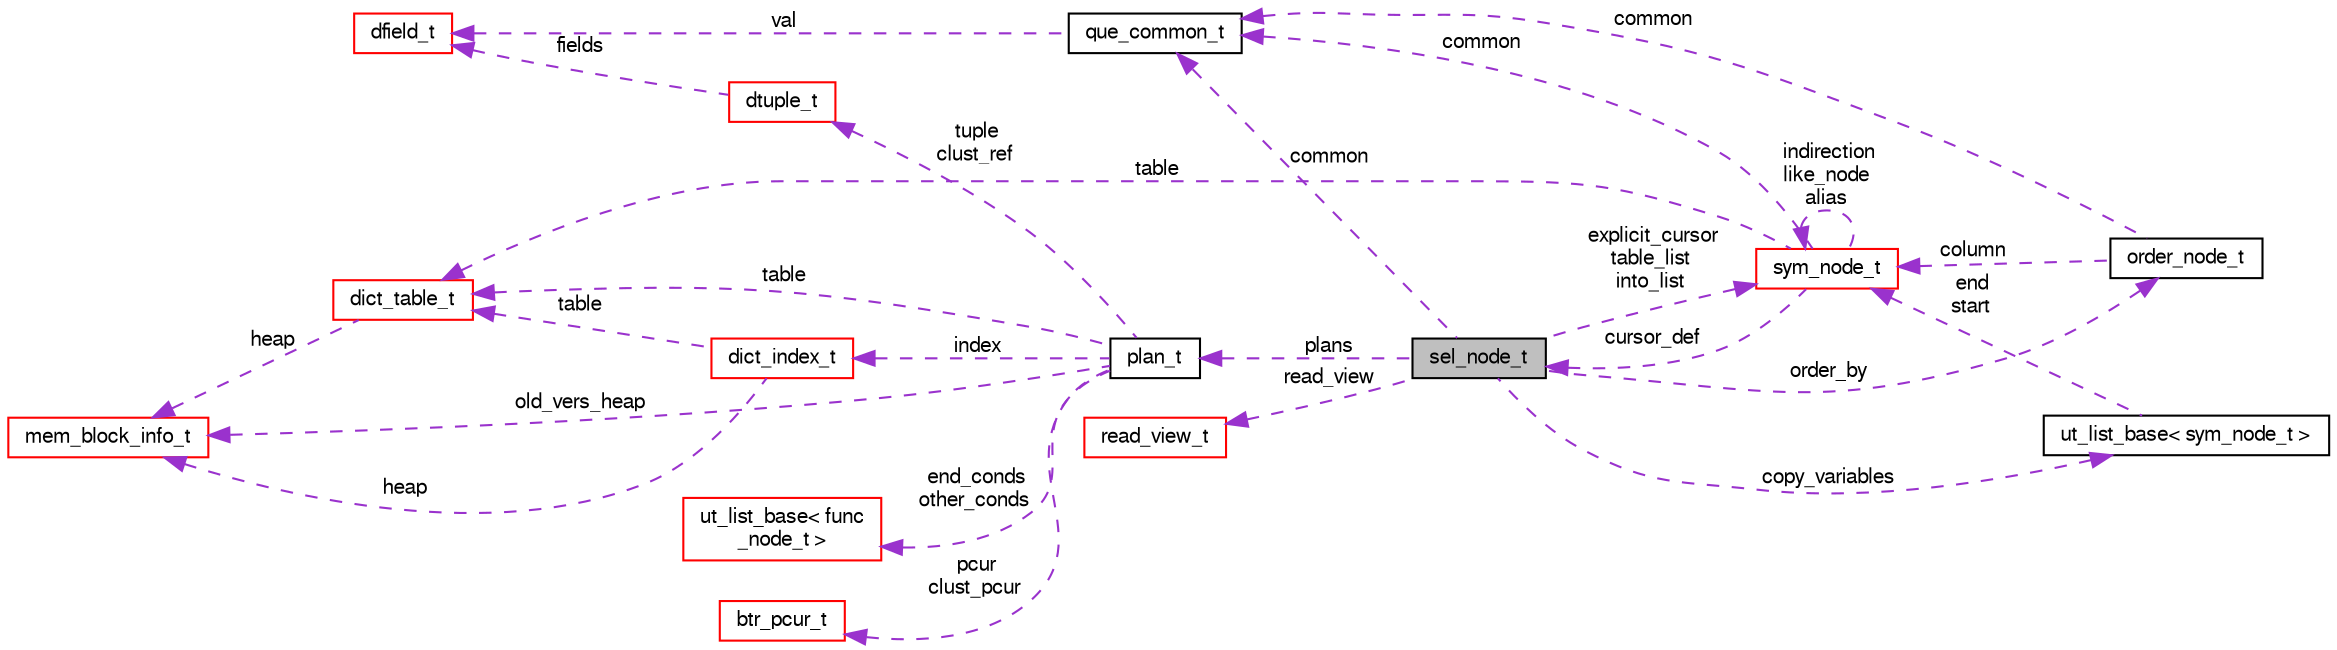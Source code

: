 digraph "sel_node_t"
{
  bgcolor="transparent";
  edge [fontname="FreeSans",fontsize="10",labelfontname="FreeSans",labelfontsize="10"];
  node [fontname="FreeSans",fontsize="10",shape=record];
  rankdir="LR";
  Node1 [label="sel_node_t",height=0.2,width=0.4,color="black", fillcolor="grey75", style="filled" fontcolor="black"];
  Node2 -> Node1 [dir="back",color="darkorchid3",fontsize="10",style="dashed",label=" common" ,fontname="FreeSans"];
  Node2 [label="que_common_t",height=0.2,width=0.4,color="black",URL="$structque__common__t.html"];
  Node3 -> Node2 [dir="back",color="darkorchid3",fontsize="10",style="dashed",label=" val" ,fontname="FreeSans"];
  Node3 [label="dfield_t",height=0.2,width=0.4,color="red",URL="$structdfield__t.html"];
  Node4 -> Node1 [dir="back",color="darkorchid3",fontsize="10",style="dashed",label=" order_by" ,fontname="FreeSans"];
  Node4 [label="order_node_t",height=0.2,width=0.4,color="black",URL="$structorder__node__t.html"];
  Node2 -> Node4 [dir="back",color="darkorchid3",fontsize="10",style="dashed",label=" common" ,fontname="FreeSans"];
  Node5 -> Node4 [dir="back",color="darkorchid3",fontsize="10",style="dashed",label=" column" ,fontname="FreeSans"];
  Node5 [label="sym_node_t",height=0.2,width=0.4,color="red",URL="$structsym__node__t.html"];
  Node2 -> Node5 [dir="back",color="darkorchid3",fontsize="10",style="dashed",label=" common" ,fontname="FreeSans"];
  Node6 -> Node5 [dir="back",color="darkorchid3",fontsize="10",style="dashed",label=" table" ,fontname="FreeSans"];
  Node6 [label="dict_table_t",height=0.2,width=0.4,color="red",URL="$structdict__table__t.html"];
  Node7 -> Node6 [dir="back",color="darkorchid3",fontsize="10",style="dashed",label=" heap" ,fontname="FreeSans"];
  Node7 [label="mem_block_info_t",height=0.2,width=0.4,color="red",URL="$structmem__block__info__t.html"];
  Node1 -> Node5 [dir="back",color="darkorchid3",fontsize="10",style="dashed",label=" cursor_def" ,fontname="FreeSans"];
  Node5 -> Node5 [dir="back",color="darkorchid3",fontsize="10",style="dashed",label=" indirection\nlike_node\nalias" ,fontname="FreeSans"];
  Node8 -> Node1 [dir="back",color="darkorchid3",fontsize="10",style="dashed",label=" copy_variables" ,fontname="FreeSans"];
  Node8 [label="ut_list_base\< sym_node_t \>",height=0.2,width=0.4,color="black",URL="$structut__list__base.html"];
  Node5 -> Node8 [dir="back",color="darkorchid3",fontsize="10",style="dashed",label=" end\nstart" ,fontname="FreeSans"];
  Node5 -> Node1 [dir="back",color="darkorchid3",fontsize="10",style="dashed",label=" explicit_cursor\ntable_list\ninto_list" ,fontname="FreeSans"];
  Node9 -> Node1 [dir="back",color="darkorchid3",fontsize="10",style="dashed",label=" plans" ,fontname="FreeSans"];
  Node9 [label="plan_t",height=0.2,width=0.4,color="black",URL="$structplan__t.html"];
  Node10 -> Node9 [dir="back",color="darkorchid3",fontsize="10",style="dashed",label=" end_conds\nother_conds" ,fontname="FreeSans"];
  Node10 [label="ut_list_base\< func\l_node_t \>",height=0.2,width=0.4,color="red",URL="$structut__list__base.html"];
  Node11 -> Node9 [dir="back",color="darkorchid3",fontsize="10",style="dashed",label=" index" ,fontname="FreeSans"];
  Node11 [label="dict_index_t",height=0.2,width=0.4,color="red",URL="$structdict__index__t.html"];
  Node6 -> Node11 [dir="back",color="darkorchid3",fontsize="10",style="dashed",label=" table" ,fontname="FreeSans"];
  Node7 -> Node11 [dir="back",color="darkorchid3",fontsize="10",style="dashed",label=" heap" ,fontname="FreeSans"];
  Node6 -> Node9 [dir="back",color="darkorchid3",fontsize="10",style="dashed",label=" table" ,fontname="FreeSans"];
  Node7 -> Node9 [dir="back",color="darkorchid3",fontsize="10",style="dashed",label=" old_vers_heap" ,fontname="FreeSans"];
  Node12 -> Node9 [dir="back",color="darkorchid3",fontsize="10",style="dashed",label=" tuple\nclust_ref" ,fontname="FreeSans"];
  Node12 [label="dtuple_t",height=0.2,width=0.4,color="red",URL="$structdtuple__t.html"];
  Node3 -> Node12 [dir="back",color="darkorchid3",fontsize="10",style="dashed",label=" fields" ,fontname="FreeSans"];
  Node13 -> Node9 [dir="back",color="darkorchid3",fontsize="10",style="dashed",label=" pcur\nclust_pcur" ,fontname="FreeSans"];
  Node13 [label="btr_pcur_t",height=0.2,width=0.4,color="red",URL="$structbtr__pcur__t.html"];
  Node14 -> Node1 [dir="back",color="darkorchid3",fontsize="10",style="dashed",label=" read_view" ,fontname="FreeSans"];
  Node14 [label="read_view_t",height=0.2,width=0.4,color="red",URL="$structread__view__t.html"];
}

